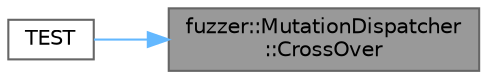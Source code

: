 digraph "fuzzer::MutationDispatcher::CrossOver"
{
 // LATEX_PDF_SIZE
  bgcolor="transparent";
  edge [fontname=Helvetica,fontsize=10,labelfontname=Helvetica,labelfontsize=10];
  node [fontname=Helvetica,fontsize=10,shape=box,height=0.2,width=0.4];
  rankdir="RL";
  Node1 [id="Node000001",label="fuzzer::MutationDispatcher\l::CrossOver",height=0.2,width=0.4,color="gray40", fillcolor="grey60", style="filled", fontcolor="black",tooltip="Creates a cross-over of two pieces of Data, returns its size."];
  Node1 -> Node2 [id="edge1_Node000001_Node000002",dir="back",color="steelblue1",style="solid",tooltip=" "];
  Node2 [id="Node000002",label="TEST",height=0.2,width=0.4,color="grey40", fillcolor="white", style="filled",URL="$_fuzzer_unittest_8cpp.html#aef764bdec7e02fbbd4c6f0b2d718160a",tooltip=" "];
}
